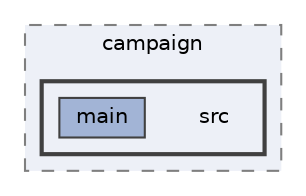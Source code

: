 digraph "repository/campaign/src"
{
 // LATEX_PDF_SIZE
  bgcolor="transparent";
  edge [fontname=Helvetica,fontsize=10,labelfontname=Helvetica,labelfontsize=10];
  node [fontname=Helvetica,fontsize=10,shape=box,height=0.2,width=0.4];
  compound=true
  subgraph clusterdir_0c0290a5af35b2dab3ad04c293d61211 {
    graph [ bgcolor="#edf0f7", pencolor="grey50", label="campaign", fontname=Helvetica,fontsize=10 style="filled,dashed", URL="dir_0c0290a5af35b2dab3ad04c293d61211.html",tooltip=""]
  subgraph clusterdir_b59b0171d29a1dc70d5b2ee50c89a819 {
    graph [ bgcolor="#edf0f7", pencolor="grey25", label="", fontname=Helvetica,fontsize=10 style="filled,bold", URL="dir_b59b0171d29a1dc70d5b2ee50c89a819.html",tooltip=""]
    dir_b59b0171d29a1dc70d5b2ee50c89a819 [shape=plaintext, label="src"];
  dir_3f0ef8f97e5ffe1608737f23cbd21e5a [label="main", fillcolor="#a2b4d6", color="grey25", style="filled", URL="dir_3f0ef8f97e5ffe1608737f23cbd21e5a.html",tooltip=""];
  }
  }
}
